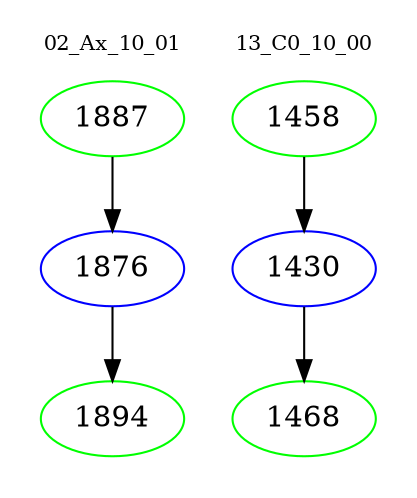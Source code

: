 digraph{
subgraph cluster_0 {
color = white
label = "02_Ax_10_01";
fontsize=10;
T0_1887 [label="1887", color="green"]
T0_1887 -> T0_1876 [color="black"]
T0_1876 [label="1876", color="blue"]
T0_1876 -> T0_1894 [color="black"]
T0_1894 [label="1894", color="green"]
}
subgraph cluster_1 {
color = white
label = "13_C0_10_00";
fontsize=10;
T1_1458 [label="1458", color="green"]
T1_1458 -> T1_1430 [color="black"]
T1_1430 [label="1430", color="blue"]
T1_1430 -> T1_1468 [color="black"]
T1_1468 [label="1468", color="green"]
}
}
